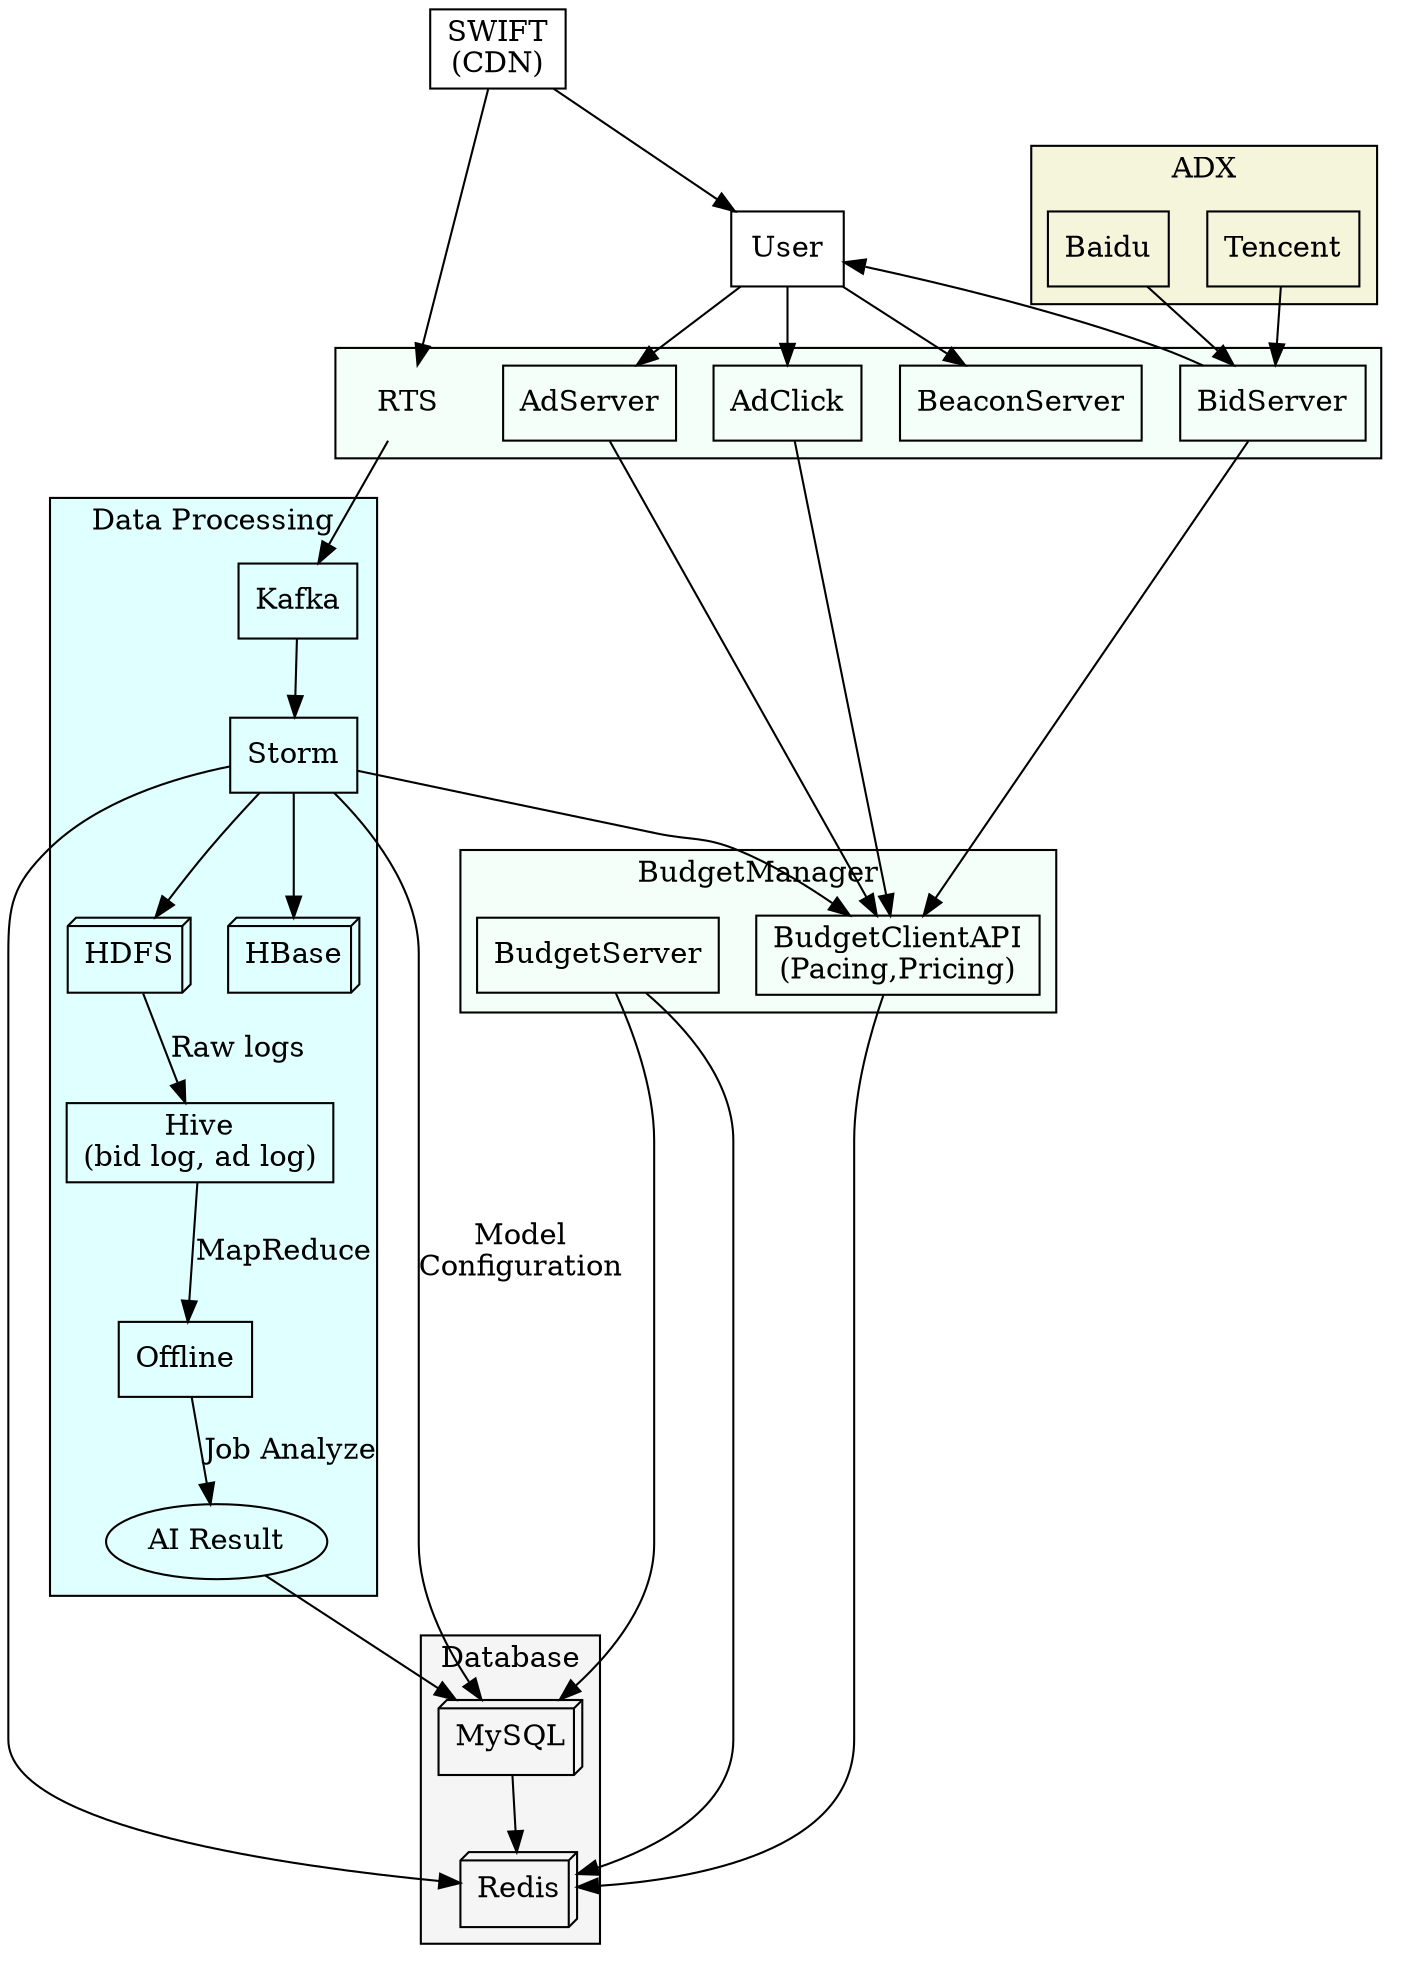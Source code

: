 digraph RTS {
	node [shape="record"];
	edge [style="solid"];
	//layout="neato";
	//edge [style="dashed"];
	//rotate=90;

	subgraph cluster_rts {
		//label="RTS";
		bgcolor="mintcream";

		RTS [shape="plaintext"];
		BeaconServer;
		BidServer;
		AdServer;
		AdClick;
	}

	subgraph cluster_budget {
		bgcolor="mintcream";
		label="BudgetManager";

		BudgetServer;
		BudgetClientAPI [label="BudgetClientAPI\n(Pacing,Pricing)"];
	}

	subgraph cluster_ADX {
		bgcolor="Beige";
		label="ADX";

		Tencent;
		Baidu;
	}

	subgraph cluster_DataHandling {
		label="Data Processing";

		bgcolor="LightCyan";

		Kafka;
		Storm;
		HDFS [shape="box3d"];
		HBase [shape="box3d"];
		Hive [label="Hive\n(bid log, ad log)"];
		Offline;
		AI_Result [shape="ellipse", label="AI Result"];
	}

	subgraph cluster_Database {
		label="Database";
		bgcolor="WhiteSmoke";

		MySQL [shape="box3d"];
		Redis [shape="box3d"];
	}

	//RTS [label="{RTS|BidServer|AdServer|AdClick|BeaconServer}"]

	User;
	SWIFT [label="SWIFT\n(CDN)"];

	{Baidu,Tencent}->BidServer;
	BidServer->User;
	User->AdServer,AdClick,BeaconServer;

	RTS->Kafka->Storm->{HDFS,HBase,BudgetClientAPI};
	SWIFT->RTS,User

	HDFS->Hive [label="Raw logs"];
	Hive->Offline [label="MapReduce"];
	
	Offline->AI_Result [label="Job Analyze"];
	AI_Result->MySQL;
	Storm->MySQL [label="Model\nConfiguration"];

	Storm,MySQL->Redis;

	BudgetServer->{Redis,MySQL};
	BudgetClientAPI->Redis;
	BidServer->BudgetClientAPI;

	AdServer,AdClick->BudgetClientAPI;

}